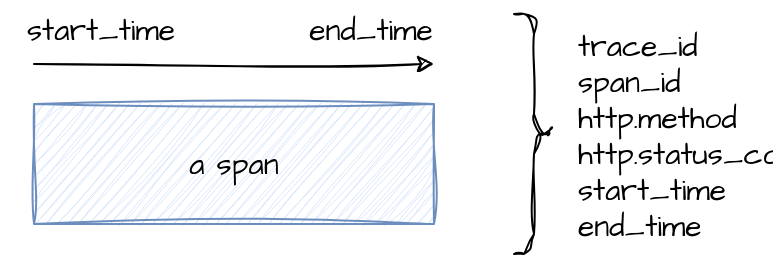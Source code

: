 <mxfile version="24.1.0" type="device" pages="6">
  <diagram name="span" id="Ga6IgDGVINsFQRJGC9r3">
    <mxGraphModel dx="1306" dy="894" grid="1" gridSize="10" guides="1" tooltips="1" connect="1" arrows="1" fold="1" page="1" pageScale="1" pageWidth="1169" pageHeight="827" math="0" shadow="0">
      <root>
        <mxCell id="0" />
        <mxCell id="1" parent="0" />
        <mxCell id="hw7TF9Y8_PQ_BQOeY4jf-1" value="a span" style="rounded=0;whiteSpace=wrap;html=1;sketch=1;hachureGap=4;jiggle=2;curveFitting=1;fontFamily=Architects Daughter;fontSource=https%3A%2F%2Ffonts.googleapis.com%2Fcss%3Ffamily%3DArchitects%2BDaughter;fillColor=#dae8fc;strokeColor=#6c8ebf;fontSize=15;" parent="1" vertex="1">
          <mxGeometry x="120" y="190" width="200" height="60" as="geometry" />
        </mxCell>
        <mxCell id="hw7TF9Y8_PQ_BQOeY4jf-4" value="" style="endArrow=classic;html=1;rounded=0;sketch=1;hachureGap=4;jiggle=2;curveFitting=1;fontFamily=Architects Daughter;fontSource=https%3A%2F%2Ffonts.googleapis.com%2Fcss%3Ffamily%3DArchitects%2BDaughter;" parent="1" edge="1">
          <mxGeometry width="50" height="50" relative="1" as="geometry">
            <mxPoint x="120" y="170" as="sourcePoint" />
            <mxPoint x="320" y="170" as="targetPoint" />
          </mxGeometry>
        </mxCell>
        <mxCell id="hw7TF9Y8_PQ_BQOeY4jf-5" value="start_time" style="text;html=1;align=center;verticalAlign=middle;resizable=0;points=[];autosize=1;strokeColor=none;fillColor=none;fontFamily=Architects Daughter;fontSource=https%3A%2F%2Ffonts.googleapis.com%2Fcss%3Ffamily%3DArchitects%2BDaughter;fontSize=15;" parent="1" vertex="1">
          <mxGeometry x="103" y="138" width="100" height="30" as="geometry" />
        </mxCell>
        <mxCell id="hw7TF9Y8_PQ_BQOeY4jf-6" value="end_time" style="text;html=1;align=center;verticalAlign=middle;resizable=0;points=[];autosize=1;strokeColor=none;fillColor=none;fontFamily=Architects Daughter;fontSource=https%3A%2F%2Ffonts.googleapis.com%2Fcss%3Ffamily%3DArchitects%2BDaughter;fontSize=15;" parent="1" vertex="1">
          <mxGeometry x="243" y="138" width="90" height="30" as="geometry" />
        </mxCell>
        <mxCell id="hw7TF9Y8_PQ_BQOeY4jf-7" value="" style="shape=curlyBracket;whiteSpace=wrap;html=1;rounded=1;flipH=1;labelPosition=right;verticalLabelPosition=middle;align=left;verticalAlign=middle;sketch=1;hachureGap=4;jiggle=2;curveFitting=1;fontFamily=Architects Daughter;fontSource=https%3A%2F%2Ffonts.googleapis.com%2Fcss%3Ffamily%3DArchitects%2BDaughter;" parent="1" vertex="1">
          <mxGeometry x="360" y="145" width="20" height="120" as="geometry" />
        </mxCell>
        <mxCell id="hw7TF9Y8_PQ_BQOeY4jf-8" value="trace_id&lt;br style=&quot;font-size: 15px;&quot;&gt;span_id&lt;div style=&quot;font-size: 15px;&quot;&gt;http.method&lt;/div&gt;&lt;div style=&quot;font-size: 15px;&quot;&gt;http.status_code&lt;/div&gt;&lt;div style=&quot;font-size: 15px;&quot;&gt;&lt;div style=&quot;font-size: 15px;&quot;&gt;start_time&lt;/div&gt;&lt;div style=&quot;font-size: 15px;&quot;&gt;end_time&lt;/div&gt;&lt;/div&gt;" style="text;html=1;align=left;verticalAlign=middle;whiteSpace=wrap;rounded=0;fontFamily=Architects Daughter;fontSource=https%3A%2F%2Ffonts.googleapis.com%2Fcss%3Ffamily%3DArchitects%2BDaughter;fontSize=15;" parent="1" vertex="1">
          <mxGeometry x="390" y="191" width="60" height="30" as="geometry" />
        </mxCell>
      </root>
    </mxGraphModel>
  </diagram>
  <diagram id="ZwS_8FhQH7xpPcqX-opn" name="trace">
    <mxGraphModel dx="1306" dy="894" grid="1" gridSize="10" guides="1" tooltips="1" connect="1" arrows="1" fold="1" page="1" pageScale="1" pageWidth="1169" pageHeight="827" math="0" shadow="0">
      <root>
        <mxCell id="0" />
        <mxCell id="1" parent="0" />
        <mxCell id="ZbaUQonnmmb15bWpgOyO-1" value="span a" style="rounded=0;whiteSpace=wrap;html=1;sketch=1;hachureGap=4;jiggle=2;curveFitting=1;fontFamily=Architects Daughter;fontSource=https%3A%2F%2Ffonts.googleapis.com%2Fcss%3Ffamily%3DArchitects%2BDaughter;fontSize=15;fillColor=#dae8fc;strokeColor=#6c8ebf;" parent="1" vertex="1">
          <mxGeometry x="80" y="354" width="120" height="60" as="geometry" />
        </mxCell>
        <mxCell id="ZbaUQonnmmb15bWpgOyO-2" value="span b" style="rounded=0;whiteSpace=wrap;html=1;sketch=1;hachureGap=4;jiggle=2;curveFitting=1;fontFamily=Architects Daughter;fontSource=https%3A%2F%2Ffonts.googleapis.com%2Fcss%3Ffamily%3DArchitects%2BDaughter;fontSize=15;fillColor=#d5e8d4;strokeColor=#82b366;" parent="1" vertex="1">
          <mxGeometry x="280" y="354" width="120" height="60" as="geometry" />
        </mxCell>
        <mxCell id="ZbaUQonnmmb15bWpgOyO-3" value="span c" style="rounded=0;whiteSpace=wrap;html=1;sketch=1;hachureGap=4;jiggle=2;curveFitting=1;fontFamily=Architects Daughter;fontSource=https%3A%2F%2Ffonts.googleapis.com%2Fcss%3Ffamily%3DArchitects%2BDaughter;fontSize=15;fillColor=#e1d5e7;strokeColor=#9673a6;" parent="1" vertex="1">
          <mxGeometry x="480" y="354" width="120" height="60" as="geometry" />
        </mxCell>
        <mxCell id="ZbaUQonnmmb15bWpgOyO-4" value="" style="endArrow=classic;html=1;rounded=0;sketch=1;hachureGap=4;jiggle=2;curveFitting=1;fontFamily=Architects Daughter;fontSource=https%3A%2F%2Ffonts.googleapis.com%2Fcss%3Ffamily%3DArchitects%2BDaughter;exitX=1;exitY=0.5;exitDx=0;exitDy=0;entryX=0;entryY=0.5;entryDx=0;entryDy=0;" parent="1" source="ZbaUQonnmmb15bWpgOyO-1" target="ZbaUQonnmmb15bWpgOyO-2" edge="1">
          <mxGeometry width="50" height="50" relative="1" as="geometry">
            <mxPoint x="560" y="700" as="sourcePoint" />
            <mxPoint x="610" y="650" as="targetPoint" />
          </mxGeometry>
        </mxCell>
        <mxCell id="ZbaUQonnmmb15bWpgOyO-7" value="" style="endArrow=classic;html=1;rounded=0;sketch=1;hachureGap=4;jiggle=2;curveFitting=1;fontFamily=Architects Daughter;fontSource=https%3A%2F%2Ffonts.googleapis.com%2Fcss%3Ffamily%3DArchitects%2BDaughter;" parent="1" source="ZbaUQonnmmb15bWpgOyO-2" target="ZbaUQonnmmb15bWpgOyO-3" edge="1">
          <mxGeometry width="50" height="50" relative="1" as="geometry">
            <mxPoint x="560" y="700" as="sourcePoint" />
            <mxPoint x="610" y="650" as="targetPoint" />
          </mxGeometry>
        </mxCell>
        <mxCell id="ZbaUQonnmmb15bWpgOyO-8" value="" style="verticalLabelPosition=bottom;shadow=0;dashed=0;align=center;html=1;verticalAlign=top;strokeWidth=1;shape=mxgraph.mockup.markup.curlyBrace;whiteSpace=wrap;strokeColor=#999999;sketch=1;hachureGap=4;jiggle=2;curveFitting=1;fontFamily=Architects Daughter;fontSource=https%3A%2F%2Ffonts.googleapis.com%2Fcss%3Ffamily%3DArchitects%2BDaughter;rotation=-180;" parent="1" vertex="1">
          <mxGeometry x="80" y="450" width="520" height="20" as="geometry" />
        </mxCell>
        <mxCell id="ZbaUQonnmmb15bWpgOyO-9" value="trace" style="text;html=1;align=center;verticalAlign=middle;whiteSpace=wrap;rounded=0;fontFamily=Architects Daughter;fontSource=https%3A%2F%2Ffonts.googleapis.com%2Fcss%3Ffamily%3DArchitects%2BDaughter;fontSize=15;" parent="1" vertex="1">
          <mxGeometry x="310" y="480" width="60" height="30" as="geometry" />
        </mxCell>
      </root>
    </mxGraphModel>
  </diagram>
  <diagram id="19ZS0WMnerk-6Z0OU4bN" name="data flow">
    <mxGraphModel dx="1306" dy="894" grid="1" gridSize="10" guides="1" tooltips="1" connect="1" arrows="1" fold="1" page="1" pageScale="1" pageWidth="1169" pageHeight="827" math="0" shadow="0">
      <root>
        <mxCell id="0" />
        <mxCell id="1" parent="0" />
        <mxCell id="ewcfsAAjShpQp1j_GlKa-2" value="" style="ellipse;whiteSpace=wrap;html=1;strokeWidth=2;fillWeight=2;hachureGap=8;fillColor=#99FF99;fillStyle=dots;sketch=1;jiggle=2;curveFitting=1;fontFamily=Architects Daughter;fontSource=https%3A%2F%2Ffonts.googleapis.com%2Fcss%3Ffamily%3DArchitects%2BDaughter;" parent="1" vertex="1">
          <mxGeometry x="120" y="290" width="120" height="60" as="geometry" />
        </mxCell>
        <mxCell id="ewcfsAAjShpQp1j_GlKa-4" value="Data Collection&lt;div style=&quot;font-size: 15px;&quot;&gt;OpenTelemetry&lt;/div&gt;" style="text;html=1;align=center;verticalAlign=middle;whiteSpace=wrap;rounded=0;fontFamily=Architects Daughter;fontSource=https%3A%2F%2Ffonts.googleapis.com%2Fcss%3Ffamily%3DArchitects%2BDaughter;fontSize=15;" parent="1" vertex="1">
          <mxGeometry x="110" y="370" width="140" height="30" as="geometry" />
        </mxCell>
        <mxCell id="ewcfsAAjShpQp1j_GlKa-5" value="" style="shape=datastore;whiteSpace=wrap;html=1;sketch=1;hachureGap=4;jiggle=2;curveFitting=1;fontFamily=Architects Daughter;fontSource=https%3A%2F%2Ffonts.googleapis.com%2Fcss%3Ffamily%3DArchitects%2BDaughter;fillColor=#ffe6cc;strokeColor=#d79b00;" parent="1" vertex="1">
          <mxGeometry x="520" y="280" width="130" height="80" as="geometry" />
        </mxCell>
        <mxCell id="ewcfsAAjShpQp1j_GlKa-6" value="Data Storage&lt;br style=&quot;font-size: 15px;&quot;&gt;eg S3, minio, ODF" style="text;html=1;align=center;verticalAlign=middle;whiteSpace=wrap;rounded=0;fontFamily=Architects Daughter;fontSource=https%3A%2F%2Ffonts.googleapis.com%2Fcss%3Ffamily%3DArchitects%2BDaughter;fontSize=15;" parent="1" vertex="1">
          <mxGeometry x="520" y="370" width="140" height="30" as="geometry" />
        </mxCell>
        <mxCell id="ewcfsAAjShpQp1j_GlKa-11" value="" style="verticalLabelPosition=bottom;verticalAlign=top;html=1;shape=mxgraph.flowchart.parallel_mode;pointerEvents=1;sketch=1;hachureGap=4;jiggle=2;curveFitting=1;fontFamily=Architects Daughter;fontSource=https%3A%2F%2Ffonts.googleapis.com%2Fcss%3Ffamily%3DArchitects%2BDaughter;fillColor=#9673A6;strokeColor=#9673A6;strokeWidth=2;" parent="1" vertex="1">
          <mxGeometry x="320" y="295" width="118.75" height="50" as="geometry" />
        </mxCell>
        <mxCell id="ewcfsAAjShpQp1j_GlKa-12" value="Data Delivery&lt;br style=&quot;font-size: 15px;&quot;&gt;Tempo" style="text;html=1;align=center;verticalAlign=middle;whiteSpace=wrap;rounded=0;fontFamily=Architects Daughter;fontSource=https%3A%2F%2Ffonts.googleapis.com%2Fcss%3Ffamily%3DArchitects%2BDaughter;fontSize=15;" parent="1" vertex="1">
          <mxGeometry x="310" y="370" width="140" height="30" as="geometry" />
        </mxCell>
        <mxCell id="ewcfsAAjShpQp1j_GlKa-13" value="" style="strokeWidth=1;shadow=0;dashed=0;align=center;html=1;shape=mxgraph.mockup.containers.window;align=left;verticalAlign=top;spacingLeft=8;strokeColor2=#008cff;strokeColor3=#c4c4c4;mainText=;fontSize=17;labelBackgroundColor=none;whiteSpace=wrap;sketch=1;hachureGap=4;jiggle=2;curveFitting=1;fontFamily=Architects Daughter;fontSource=https%3A%2F%2Ffonts.googleapis.com%2Fcss%3Ffamily%3DArchitects%2BDaughter;fillColor=#dae8fc;strokeColor=#6c8ebf;" parent="1" vertex="1">
          <mxGeometry x="730" y="260" width="157.14" height="100" as="geometry" />
        </mxCell>
        <mxCell id="ewcfsAAjShpQp1j_GlKa-14" value="Data Visualization&lt;div style=&quot;font-size: 15px;&quot;&gt;eg Jaeger Console, Grafana&lt;/div&gt;" style="text;html=1;align=center;verticalAlign=middle;whiteSpace=wrap;rounded=0;fontFamily=Architects Daughter;fontSource=https%3A%2F%2Ffonts.googleapis.com%2Fcss%3Ffamily%3DArchitects%2BDaughter;fontSize=15;" parent="1" vertex="1">
          <mxGeometry x="703.57" y="370" width="210" height="30" as="geometry" />
        </mxCell>
        <mxCell id="ewcfsAAjShpQp1j_GlKa-15" value="" style="endArrow=classic;html=1;rounded=0;sketch=1;hachureGap=4;jiggle=2;curveFitting=1;fontFamily=Architects Daughter;fontSource=https%3A%2F%2Ffonts.googleapis.com%2Fcss%3Ffamily%3DArchitects%2BDaughter;entryX=0;entryY=0.5;entryDx=0;entryDy=0;entryPerimeter=0;exitX=1;exitY=0.5;exitDx=0;exitDy=0;" parent="1" source="ewcfsAAjShpQp1j_GlKa-2" target="ewcfsAAjShpQp1j_GlKa-11" edge="1">
          <mxGeometry width="50" height="50" relative="1" as="geometry">
            <mxPoint x="250" y="320" as="sourcePoint" />
            <mxPoint x="610" y="430" as="targetPoint" />
          </mxGeometry>
        </mxCell>
        <mxCell id="ewcfsAAjShpQp1j_GlKa-16" value="" style="endArrow=classic;html=1;rounded=0;sketch=1;hachureGap=4;jiggle=2;curveFitting=1;fontFamily=Architects Daughter;fontSource=https%3A%2F%2Ffonts.googleapis.com%2Fcss%3Ffamily%3DArchitects%2BDaughter;exitX=1;exitY=0.5;exitDx=0;exitDy=0;exitPerimeter=0;entryX=0;entryY=0.5;entryDx=0;entryDy=0;" parent="1" source="ewcfsAAjShpQp1j_GlKa-11" target="ewcfsAAjShpQp1j_GlKa-5" edge="1">
          <mxGeometry width="50" height="50" relative="1" as="geometry">
            <mxPoint x="560" y="480" as="sourcePoint" />
            <mxPoint x="610" y="430" as="targetPoint" />
          </mxGeometry>
        </mxCell>
        <mxCell id="ewcfsAAjShpQp1j_GlKa-17" value="" style="endArrow=classic;html=1;rounded=0;sketch=1;hachureGap=4;jiggle=2;curveFitting=1;fontFamily=Architects Daughter;fontSource=https%3A%2F%2Ffonts.googleapis.com%2Fcss%3Ffamily%3DArchitects%2BDaughter;exitX=1;exitY=0.5;exitDx=0;exitDy=0;entryX=0.006;entryY=0.61;entryDx=0;entryDy=0;entryPerimeter=0;" parent="1" source="ewcfsAAjShpQp1j_GlKa-5" target="ewcfsAAjShpQp1j_GlKa-13" edge="1">
          <mxGeometry width="50" height="50" relative="1" as="geometry">
            <mxPoint x="560" y="480" as="sourcePoint" />
            <mxPoint x="610" y="430" as="targetPoint" />
          </mxGeometry>
        </mxCell>
      </root>
    </mxGraphModel>
  </diagram>
  <diagram id="1U9iUMcZOogS3D0eL_8u" name="apps">
    <mxGraphModel dx="1306" dy="894" grid="1" gridSize="10" guides="1" tooltips="1" connect="1" arrows="1" fold="1" page="1" pageScale="1" pageWidth="1169" pageHeight="827" math="0" shadow="0">
      <root>
        <mxCell id="0" />
        <mxCell id="1" parent="0" />
        <mxCell id="D13crs9vx_ULBkJ97qYz-1" value="&lt;b&gt;app-a&lt;/b&gt;&lt;br&gt;Java/Javalin" style="rounded=0;whiteSpace=wrap;html=1;sketch=1;hachureGap=4;jiggle=2;curveFitting=1;fontFamily=Architects Daughter;fontSource=https%3A%2F%2Ffonts.googleapis.com%2Fcss%3Ffamily%3DArchitects%2BDaughter;fontSize=15;fillColor=#dae8fc;strokeColor=#6c8ebf;" vertex="1" parent="1">
          <mxGeometry x="80" y="354" width="120" height="60" as="geometry" />
        </mxCell>
        <mxCell id="D13crs9vx_ULBkJ97qYz-2" value="&lt;b&gt;app-b&lt;/b&gt;&lt;br&gt;Java/Javalin" style="rounded=0;whiteSpace=wrap;html=1;sketch=1;hachureGap=4;jiggle=2;curveFitting=1;fontFamily=Architects Daughter;fontSource=https%3A%2F%2Ffonts.googleapis.com%2Fcss%3Ffamily%3DArchitects%2BDaughter;fontSize=15;fillColor=#d5e8d4;strokeColor=#82b366;" vertex="1" parent="1">
          <mxGeometry x="280" y="354" width="120" height="60" as="geometry" />
        </mxCell>
        <mxCell id="D13crs9vx_ULBkJ97qYz-3" value="&lt;b&gt;app-c&lt;/b&gt;&lt;br&gt;Java/Quarkus" style="rounded=0;whiteSpace=wrap;html=1;sketch=1;hachureGap=4;jiggle=2;curveFitting=1;fontFamily=Architects Daughter;fontSource=https%3A%2F%2Ffonts.googleapis.com%2Fcss%3Ffamily%3DArchitects%2BDaughter;fontSize=15;fillColor=#e1d5e7;strokeColor=#9673a6;" vertex="1" parent="1">
          <mxGeometry x="480" y="354" width="120" height="60" as="geometry" />
        </mxCell>
        <mxCell id="D13crs9vx_ULBkJ97qYz-4" value="" style="endArrow=classic;html=1;rounded=0;sketch=1;hachureGap=4;jiggle=2;curveFitting=1;fontFamily=Architects Daughter;fontSource=https%3A%2F%2Ffonts.googleapis.com%2Fcss%3Ffamily%3DArchitects%2BDaughter;exitX=1;exitY=0.5;exitDx=0;exitDy=0;entryX=0;entryY=0.5;entryDx=0;entryDy=0;" edge="1" parent="1" source="D13crs9vx_ULBkJ97qYz-1" target="D13crs9vx_ULBkJ97qYz-2">
          <mxGeometry width="50" height="50" relative="1" as="geometry">
            <mxPoint x="560" y="700" as="sourcePoint" />
            <mxPoint x="610" y="650" as="targetPoint" />
          </mxGeometry>
        </mxCell>
        <mxCell id="D13crs9vx_ULBkJ97qYz-5" value="" style="endArrow=classic;html=1;rounded=0;sketch=1;hachureGap=4;jiggle=2;curveFitting=1;fontFamily=Architects Daughter;fontSource=https%3A%2F%2Ffonts.googleapis.com%2Fcss%3Ffamily%3DArchitects%2BDaughter;" edge="1" parent="1" source="D13crs9vx_ULBkJ97qYz-2" target="D13crs9vx_ULBkJ97qYz-3">
          <mxGeometry width="50" height="50" relative="1" as="geometry">
            <mxPoint x="560" y="700" as="sourcePoint" />
            <mxPoint x="610" y="650" as="targetPoint" />
          </mxGeometry>
        </mxCell>
      </root>
    </mxGraphModel>
  </diagram>
  <diagram id="NV5C7zezyHk81Et0TfbI" name="tempo-grafana">
    <mxGraphModel dx="1306" dy="894" grid="1" gridSize="10" guides="1" tooltips="1" connect="1" arrows="1" fold="1" page="1" pageScale="1" pageWidth="1169" pageHeight="827" math="0" shadow="0">
      <root>
        <mxCell id="0" />
        <mxCell id="1" parent="0" />
        <mxCell id="iBm3ciJSpxjGNcxapLIO-1" value="&lt;b&gt;app-a&lt;/b&gt;&lt;br&gt;Java/Javalin" style="rounded=0;whiteSpace=wrap;html=1;sketch=1;hachureGap=4;jiggle=2;curveFitting=1;fontFamily=Architects Daughter;fontSource=https%3A%2F%2Ffonts.googleapis.com%2Fcss%3Ffamily%3DArchitects%2BDaughter;fontSize=15;fillColor=#dae8fc;strokeColor=#6c8ebf;" parent="1" vertex="1">
          <mxGeometry x="80" y="354" width="120" height="60" as="geometry" />
        </mxCell>
        <mxCell id="iBm3ciJSpxjGNcxapLIO-2" value="&lt;b&gt;app-b&lt;/b&gt;&lt;br&gt;Java/Javalin" style="rounded=0;whiteSpace=wrap;html=1;sketch=1;hachureGap=4;jiggle=2;curveFitting=1;fontFamily=Architects Daughter;fontSource=https%3A%2F%2Ffonts.googleapis.com%2Fcss%3Ffamily%3DArchitects%2BDaughter;fontSize=15;fillColor=#d5e8d4;strokeColor=#82b366;" parent="1" vertex="1">
          <mxGeometry x="280" y="354" width="120" height="60" as="geometry" />
        </mxCell>
        <mxCell id="iBm3ciJSpxjGNcxapLIO-3" value="&lt;b&gt;app-c&lt;/b&gt;&lt;br&gt;Java/Quarkus" style="rounded=0;whiteSpace=wrap;html=1;sketch=1;hachureGap=4;jiggle=2;curveFitting=1;fontFamily=Architects Daughter;fontSource=https%3A%2F%2Ffonts.googleapis.com%2Fcss%3Ffamily%3DArchitects%2BDaughter;fontSize=15;fillColor=#e1d5e7;strokeColor=#9673a6;" parent="1" vertex="1">
          <mxGeometry x="480" y="354" width="120" height="60" as="geometry" />
        </mxCell>
        <mxCell id="iBm3ciJSpxjGNcxapLIO-4" value="" style="endArrow=classic;html=1;rounded=0;sketch=1;hachureGap=4;jiggle=2;curveFitting=1;fontFamily=Architects Daughter;fontSource=https%3A%2F%2Ffonts.googleapis.com%2Fcss%3Ffamily%3DArchitects%2BDaughter;exitX=1;exitY=0.5;exitDx=0;exitDy=0;entryX=0;entryY=0.5;entryDx=0;entryDy=0;" parent="1" source="iBm3ciJSpxjGNcxapLIO-1" target="iBm3ciJSpxjGNcxapLIO-2" edge="1">
          <mxGeometry width="50" height="50" relative="1" as="geometry">
            <mxPoint x="560" y="700" as="sourcePoint" />
            <mxPoint x="610" y="650" as="targetPoint" />
          </mxGeometry>
        </mxCell>
        <mxCell id="iBm3ciJSpxjGNcxapLIO-5" value="" style="endArrow=classic;html=1;rounded=0;sketch=1;hachureGap=4;jiggle=2;curveFitting=1;fontFamily=Architects Daughter;fontSource=https%3A%2F%2Ffonts.googleapis.com%2Fcss%3Ffamily%3DArchitects%2BDaughter;" parent="1" source="iBm3ciJSpxjGNcxapLIO-2" target="iBm3ciJSpxjGNcxapLIO-3" edge="1">
          <mxGeometry width="50" height="50" relative="1" as="geometry">
            <mxPoint x="560" y="700" as="sourcePoint" />
            <mxPoint x="610" y="650" as="targetPoint" />
          </mxGeometry>
        </mxCell>
        <mxCell id="iBm3ciJSpxjGNcxapLIO-6" value="OpenTelemetry Collector" style="rounded=0;whiteSpace=wrap;html=1;sketch=1;hachureGap=4;jiggle=2;curveFitting=1;fontFamily=Architects Daughter;fontSource=https%3A%2F%2Ffonts.googleapis.com%2Fcss%3Ffamily%3DArchitects%2BDaughter;fontSize=15;fillColor=#fff2cc;strokeColor=#d6b656;" parent="1" vertex="1">
          <mxGeometry x="280" y="520" width="120" height="60" as="geometry" />
        </mxCell>
        <mxCell id="iBm3ciJSpxjGNcxapLIO-7" value="" style="endArrow=none;dashed=1;html=1;rounded=0;sketch=1;hachureGap=4;jiggle=2;curveFitting=1;fontFamily=Architects Daughter;fontSource=https%3A%2F%2Ffonts.googleapis.com%2Fcss%3Ffamily%3DArchitects%2BDaughter;entryX=0.5;entryY=1;entryDx=0;entryDy=0;exitX=0.25;exitY=0;exitDx=0;exitDy=0;startArrow=block;startFill=1;exitPerimeter=0;" parent="1" source="iBm3ciJSpxjGNcxapLIO-6" target="iBm3ciJSpxjGNcxapLIO-1" edge="1">
          <mxGeometry width="50" height="50" relative="1" as="geometry">
            <mxPoint x="560" y="480" as="sourcePoint" />
            <mxPoint x="610" y="430" as="targetPoint" />
          </mxGeometry>
        </mxCell>
        <mxCell id="iBm3ciJSpxjGNcxapLIO-12" value="Metrics" style="edgeLabel;html=1;align=center;verticalAlign=middle;resizable=0;points=[];sketch=1;hachureGap=4;jiggle=2;curveFitting=1;fontFamily=Architects Daughter;fontSource=https%3A%2F%2Ffonts.googleapis.com%2Fcss%3Ffamily%3DArchitects%2BDaughter;" parent="iBm3ciJSpxjGNcxapLIO-7" vertex="1" connectable="0">
          <mxGeometry x="0.026" relative="1" as="geometry">
            <mxPoint as="offset" />
          </mxGeometry>
        </mxCell>
        <mxCell id="iBm3ciJSpxjGNcxapLIO-8" value="" style="endArrow=none;dashed=1;html=1;rounded=0;sketch=1;hachureGap=4;jiggle=2;curveFitting=1;fontFamily=Architects Daughter;fontSource=https%3A%2F%2Ffonts.googleapis.com%2Fcss%3Ffamily%3DArchitects%2BDaughter;entryX=0.5;entryY=1;entryDx=0;entryDy=0;exitX=0.5;exitY=0;exitDx=0;exitDy=0;startArrow=block;startFill=1;" parent="1" source="iBm3ciJSpxjGNcxapLIO-6" target="iBm3ciJSpxjGNcxapLIO-2" edge="1">
          <mxGeometry width="50" height="50" relative="1" as="geometry">
            <mxPoint x="350" y="560" as="sourcePoint" />
            <mxPoint x="150" y="424" as="targetPoint" />
          </mxGeometry>
        </mxCell>
        <mxCell id="iBm3ciJSpxjGNcxapLIO-10" value="Metrics" style="edgeLabel;html=1;align=center;verticalAlign=middle;resizable=0;points=[];sketch=1;hachureGap=4;jiggle=2;curveFitting=1;fontFamily=Architects Daughter;fontSource=https%3A%2F%2Ffonts.googleapis.com%2Fcss%3Ffamily%3DArchitects%2BDaughter;" parent="iBm3ciJSpxjGNcxapLIO-8" vertex="1" connectable="0">
          <mxGeometry x="0.059" relative="1" as="geometry">
            <mxPoint as="offset" />
          </mxGeometry>
        </mxCell>
        <mxCell id="iBm3ciJSpxjGNcxapLIO-9" value="" style="endArrow=none;dashed=1;html=1;rounded=0;sketch=1;hachureGap=4;jiggle=2;curveFitting=1;fontFamily=Architects Daughter;fontSource=https%3A%2F%2Ffonts.googleapis.com%2Fcss%3Ffamily%3DArchitects%2BDaughter;entryX=0.5;entryY=1;entryDx=0;entryDy=0;exitX=0.817;exitY=0;exitDx=0;exitDy=0;startArrow=block;startFill=1;exitPerimeter=0;" parent="1" source="iBm3ciJSpxjGNcxapLIO-6" target="iBm3ciJSpxjGNcxapLIO-3" edge="1">
          <mxGeometry width="50" height="50" relative="1" as="geometry">
            <mxPoint x="360" y="570" as="sourcePoint" />
            <mxPoint x="160" y="434" as="targetPoint" />
          </mxGeometry>
        </mxCell>
        <mxCell id="iBm3ciJSpxjGNcxapLIO-11" value="Metrics" style="edgeLabel;html=1;align=center;verticalAlign=middle;resizable=0;points=[];sketch=1;hachureGap=4;jiggle=2;curveFitting=1;fontFamily=Architects Daughter;fontSource=https%3A%2F%2Ffonts.googleapis.com%2Fcss%3Ffamily%3DArchitects%2BDaughter;" parent="iBm3ciJSpxjGNcxapLIO-9" vertex="1" connectable="0">
          <mxGeometry x="0.113" y="2" relative="1" as="geometry">
            <mxPoint as="offset" />
          </mxGeometry>
        </mxCell>
        <mxCell id="iBm3ciJSpxjGNcxapLIO-13" value="Tempo" style="rounded=0;whiteSpace=wrap;html=1;sketch=1;hachureGap=4;jiggle=2;curveFitting=1;fontFamily=Architects Daughter;fontSource=https%3A%2F%2Ffonts.googleapis.com%2Fcss%3Ffamily%3DArchitects%2BDaughter;fontSize=15;fillColor=#fff2cc;strokeColor=#d6b656;" parent="1" vertex="1">
          <mxGeometry x="280" y="650" width="120" height="60" as="geometry" />
        </mxCell>
        <mxCell id="iBm3ciJSpxjGNcxapLIO-14" value="" style="endArrow=none;dashed=1;html=1;rounded=0;sketch=1;hachureGap=4;jiggle=2;curveFitting=1;fontFamily=Architects Daughter;fontSource=https%3A%2F%2Ffonts.googleapis.com%2Fcss%3Ffamily%3DArchitects%2BDaughter;entryX=0.5;entryY=1;entryDx=0;entryDy=0;exitX=0.5;exitY=0;exitDx=0;exitDy=0;startArrow=block;startFill=1;" parent="1" source="iBm3ciJSpxjGNcxapLIO-13" target="iBm3ciJSpxjGNcxapLIO-6" edge="1">
          <mxGeometry width="50" height="50" relative="1" as="geometry">
            <mxPoint x="350" y="560" as="sourcePoint" />
            <mxPoint x="350" y="424" as="targetPoint" />
          </mxGeometry>
        </mxCell>
        <mxCell id="iBm3ciJSpxjGNcxapLIO-17" value="Grafana UI" style="rounded=0;whiteSpace=wrap;html=1;sketch=1;hachureGap=4;jiggle=2;curveFitting=1;fontFamily=Architects Daughter;fontSource=https%3A%2F%2Ffonts.googleapis.com%2Fcss%3Ffamily%3DArchitects%2BDaughter;fontSize=15;fillColor=#fff2cc;strokeColor=#d6b656;" parent="1" vertex="1">
          <mxGeometry x="465" y="650" width="120" height="60" as="geometry" />
        </mxCell>
        <mxCell id="iBm3ciJSpxjGNcxapLIO-18" value="" style="endArrow=none;dashed=1;html=1;rounded=0;sketch=1;hachureGap=4;jiggle=2;curveFitting=1;fontFamily=Architects Daughter;fontSource=https%3A%2F%2Ffonts.googleapis.com%2Fcss%3Ffamily%3DArchitects%2BDaughter;entryX=1;entryY=0.5;entryDx=0;entryDy=0;exitX=0;exitY=0.5;exitDx=0;exitDy=0;startArrow=none;startFill=0;" parent="1" source="iBm3ciJSpxjGNcxapLIO-17" target="iBm3ciJSpxjGNcxapLIO-13" edge="1">
          <mxGeometry width="50" height="50" relative="1" as="geometry">
            <mxPoint x="350" y="690" as="sourcePoint" />
            <mxPoint x="350" y="630" as="targetPoint" />
          </mxGeometry>
        </mxCell>
        <mxCell id="-qdocuzypgTFFGVn0P_c-1" value="OpenTelemetry Instrumentation" style="shape=callout;whiteSpace=wrap;html=1;perimeter=calloutPerimeter;sketch=1;hachureGap=4;jiggle=2;curveFitting=1;fontFamily=Architects Daughter;fontSource=https%3A%2F%2Ffonts.googleapis.com%2Fcss%3Ffamily%3DArchitects%2BDaughter;" parent="1" vertex="1">
          <mxGeometry x="110" y="260" width="120" height="80" as="geometry" />
        </mxCell>
        <mxCell id="-qdocuzypgTFFGVn0P_c-2" value="OpenTelemetry Instrumentation" style="shape=callout;whiteSpace=wrap;html=1;perimeter=calloutPerimeter;sketch=1;hachureGap=4;jiggle=2;curveFitting=1;fontFamily=Architects Daughter;fontSource=https%3A%2F%2Ffonts.googleapis.com%2Fcss%3Ffamily%3DArchitects%2BDaughter;" parent="1" vertex="1">
          <mxGeometry x="310" y="260" width="120" height="80" as="geometry" />
        </mxCell>
        <mxCell id="-qdocuzypgTFFGVn0P_c-3" value="OpenTelemetry Quarkus Library" style="shape=callout;whiteSpace=wrap;html=1;perimeter=calloutPerimeter;sketch=1;hachureGap=4;jiggle=2;curveFitting=1;fontFamily=Architects Daughter;fontSource=https%3A%2F%2Ffonts.googleapis.com%2Fcss%3Ffamily%3DArchitects%2BDaughter;" parent="1" vertex="1">
          <mxGeometry x="510" y="260" width="120" height="80" as="geometry" />
        </mxCell>
        <mxCell id="JD8U5WTMmKhy10d7ja78-6" value=" OpenShift Cluster " style="swimlane;startSize=0;sketch=1;hachureGap=4;jiggle=2;curveFitting=1;fontFamily=Architects Daughter;fontSource=https%3A%2F%2Ffonts.googleapis.com%2Fcss%3Ffamily%3DArchitects%2BDaughter;labelBackgroundColor=default;fontSize=15;" vertex="1" parent="1">
          <mxGeometry x="30" y="220" width="640" height="380" as="geometry" />
        </mxCell>
        <mxCell id="JD8U5WTMmKhy10d7ja78-7" value="" style="image;aspect=fixed;html=1;points=[];align=center;fontSize=12;image=img/lib/azure2/containers/Azure_Red_Hat_OpenShift.svg;sketch=1;hachureGap=4;jiggle=2;curveFitting=1;fontFamily=Architects Daughter;fontSource=https%3A%2F%2Ffonts.googleapis.com%2Fcss%3Ffamily%3DArchitects%2BDaughter;" vertex="1" parent="JD8U5WTMmKhy10d7ja78-6">
          <mxGeometry x="11" y="10" width="40" height="40" as="geometry" />
        </mxCell>
        <mxCell id="JD8U5WTMmKhy10d7ja78-8" value="Grafana Cloud" style="swimlane;startSize=0;sketch=1;hachureGap=4;jiggle=2;curveFitting=1;fontFamily=Architects Daughter;fontSource=https%3A%2F%2Ffonts.googleapis.com%2Fcss%3Ffamily%3DArchitects%2BDaughter;labelBackgroundColor=default;fontSize=15;" vertex="1" parent="1">
          <mxGeometry x="30" y="620" width="640" height="110" as="geometry" />
        </mxCell>
        <mxCell id="JD8U5WTMmKhy10d7ja78-10" value="" style="sketch=0;points=[[0,0,0],[0.25,0,0],[0.5,0,0],[0.75,0,0],[1,0,0],[0,1,0],[0.25,1,0],[0.5,1,0],[0.75,1,0],[1,1,0],[0,0.25,0],[0,0.5,0],[0,0.75,0],[1,0.25,0],[1,0.5,0],[1,0.75,0]];points=[[0,0,0],[0.25,0,0],[0.5,0,0],[0.75,0,0],[1,0,0],[0,1,0],[0.25,1,0],[0.5,1,0],[0.75,1,0],[1,1,0],[0,0.25,0],[0,0.5,0],[0,0.75,0],[1,0.25,0],[1,0.5,0],[1,0.75,0]];outlineConnect=0;fontColor=#232F3E;fillColor=#E7157B;strokeColor=#ffffff;dashed=0;verticalLabelPosition=bottom;verticalAlign=top;align=center;html=1;fontSize=12;fontStyle=0;aspect=fixed;shape=mxgraph.aws4.resourceIcon;resIcon=mxgraph.aws4.managed_service_for_grafana;hachureGap=4;jiggle=2;curveFitting=1;fontFamily=Architects Daughter;fontSource=https%3A%2F%2Ffonts.googleapis.com%2Fcss%3Ffamily%3DArchitects%2BDaughter;" vertex="1" parent="JD8U5WTMmKhy10d7ja78-8">
          <mxGeometry x="11" y="10" width="40" height="40" as="geometry" />
        </mxCell>
      </root>
    </mxGraphModel>
  </diagram>
  <diagram name="tempo-jaeger" id="I5sil667HPHGwQt-xJle">
    <mxGraphModel dx="1306" dy="894" grid="1" gridSize="10" guides="1" tooltips="1" connect="1" arrows="1" fold="1" page="1" pageScale="1" pageWidth="1169" pageHeight="827" math="0" shadow="0">
      <root>
        <mxCell id="7CTmVkpAiIKgPCdikyf2-0" />
        <mxCell id="7CTmVkpAiIKgPCdikyf2-1" parent="7CTmVkpAiIKgPCdikyf2-0" />
        <mxCell id="7CTmVkpAiIKgPCdikyf2-2" value="&lt;b&gt;app-a&lt;/b&gt;&lt;br&gt;Java/Javalin" style="rounded=0;whiteSpace=wrap;html=1;sketch=1;hachureGap=4;jiggle=2;curveFitting=1;fontFamily=Architects Daughter;fontSource=https%3A%2F%2Ffonts.googleapis.com%2Fcss%3Ffamily%3DArchitects%2BDaughter;fontSize=15;fillColor=#dae8fc;strokeColor=#6c8ebf;" parent="7CTmVkpAiIKgPCdikyf2-1" vertex="1">
          <mxGeometry x="80" y="354" width="120" height="60" as="geometry" />
        </mxCell>
        <mxCell id="7CTmVkpAiIKgPCdikyf2-3" value="&lt;b&gt;app-b&lt;/b&gt;&lt;br&gt;Java/Javalin" style="rounded=0;whiteSpace=wrap;html=1;sketch=1;hachureGap=4;jiggle=2;curveFitting=1;fontFamily=Architects Daughter;fontSource=https%3A%2F%2Ffonts.googleapis.com%2Fcss%3Ffamily%3DArchitects%2BDaughter;fontSize=15;fillColor=#d5e8d4;strokeColor=#82b366;" parent="7CTmVkpAiIKgPCdikyf2-1" vertex="1">
          <mxGeometry x="280" y="354" width="120" height="60" as="geometry" />
        </mxCell>
        <mxCell id="7CTmVkpAiIKgPCdikyf2-4" value="&lt;b&gt;app-c&lt;/b&gt;&lt;br&gt;Java/Quarkus" style="rounded=0;whiteSpace=wrap;html=1;sketch=1;hachureGap=4;jiggle=2;curveFitting=1;fontFamily=Architects Daughter;fontSource=https%3A%2F%2Ffonts.googleapis.com%2Fcss%3Ffamily%3DArchitects%2BDaughter;fontSize=15;fillColor=#e1d5e7;strokeColor=#9673a6;" parent="7CTmVkpAiIKgPCdikyf2-1" vertex="1">
          <mxGeometry x="480" y="354" width="120" height="60" as="geometry" />
        </mxCell>
        <mxCell id="7CTmVkpAiIKgPCdikyf2-5" value="" style="endArrow=classic;html=1;rounded=0;sketch=1;hachureGap=4;jiggle=2;curveFitting=1;fontFamily=Architects Daughter;fontSource=https%3A%2F%2Ffonts.googleapis.com%2Fcss%3Ffamily%3DArchitects%2BDaughter;exitX=1;exitY=0.5;exitDx=0;exitDy=0;entryX=0;entryY=0.5;entryDx=0;entryDy=0;" parent="7CTmVkpAiIKgPCdikyf2-1" source="7CTmVkpAiIKgPCdikyf2-2" target="7CTmVkpAiIKgPCdikyf2-3" edge="1">
          <mxGeometry width="50" height="50" relative="1" as="geometry">
            <mxPoint x="560" y="700" as="sourcePoint" />
            <mxPoint x="610" y="650" as="targetPoint" />
          </mxGeometry>
        </mxCell>
        <mxCell id="7CTmVkpAiIKgPCdikyf2-6" value="" style="endArrow=classic;html=1;rounded=0;sketch=1;hachureGap=4;jiggle=2;curveFitting=1;fontFamily=Architects Daughter;fontSource=https%3A%2F%2Ffonts.googleapis.com%2Fcss%3Ffamily%3DArchitects%2BDaughter;" parent="7CTmVkpAiIKgPCdikyf2-1" source="7CTmVkpAiIKgPCdikyf2-3" target="7CTmVkpAiIKgPCdikyf2-4" edge="1">
          <mxGeometry width="50" height="50" relative="1" as="geometry">
            <mxPoint x="560" y="700" as="sourcePoint" />
            <mxPoint x="610" y="650" as="targetPoint" />
          </mxGeometry>
        </mxCell>
        <mxCell id="7CTmVkpAiIKgPCdikyf2-7" value="OpenTelemetry Collector" style="rounded=0;whiteSpace=wrap;html=1;sketch=1;hachureGap=4;jiggle=2;curveFitting=1;fontFamily=Architects Daughter;fontSource=https%3A%2F%2Ffonts.googleapis.com%2Fcss%3Ffamily%3DArchitects%2BDaughter;fontSize=15;fillColor=#fff2cc;strokeColor=#d6b656;" parent="7CTmVkpAiIKgPCdikyf2-1" vertex="1">
          <mxGeometry x="280" y="520" width="120" height="60" as="geometry" />
        </mxCell>
        <mxCell id="7CTmVkpAiIKgPCdikyf2-8" value="" style="endArrow=none;dashed=1;html=1;rounded=0;sketch=1;hachureGap=4;jiggle=2;curveFitting=1;fontFamily=Architects Daughter;fontSource=https%3A%2F%2Ffonts.googleapis.com%2Fcss%3Ffamily%3DArchitects%2BDaughter;entryX=0.5;entryY=1;entryDx=0;entryDy=0;exitX=0.25;exitY=0;exitDx=0;exitDy=0;startArrow=block;startFill=1;exitPerimeter=0;" parent="7CTmVkpAiIKgPCdikyf2-1" source="7CTmVkpAiIKgPCdikyf2-7" target="7CTmVkpAiIKgPCdikyf2-2" edge="1">
          <mxGeometry width="50" height="50" relative="1" as="geometry">
            <mxPoint x="560" y="480" as="sourcePoint" />
            <mxPoint x="610" y="430" as="targetPoint" />
          </mxGeometry>
        </mxCell>
        <mxCell id="7CTmVkpAiIKgPCdikyf2-9" value="Metrics" style="edgeLabel;html=1;align=center;verticalAlign=middle;resizable=0;points=[];sketch=1;hachureGap=4;jiggle=2;curveFitting=1;fontFamily=Architects Daughter;fontSource=https%3A%2F%2Ffonts.googleapis.com%2Fcss%3Ffamily%3DArchitects%2BDaughter;" parent="7CTmVkpAiIKgPCdikyf2-8" vertex="1" connectable="0">
          <mxGeometry x="0.026" relative="1" as="geometry">
            <mxPoint as="offset" />
          </mxGeometry>
        </mxCell>
        <mxCell id="7CTmVkpAiIKgPCdikyf2-10" value="" style="endArrow=none;dashed=1;html=1;rounded=0;sketch=1;hachureGap=4;jiggle=2;curveFitting=1;fontFamily=Architects Daughter;fontSource=https%3A%2F%2Ffonts.googleapis.com%2Fcss%3Ffamily%3DArchitects%2BDaughter;entryX=0.5;entryY=1;entryDx=0;entryDy=0;exitX=0.5;exitY=0;exitDx=0;exitDy=0;startArrow=block;startFill=1;" parent="7CTmVkpAiIKgPCdikyf2-1" source="7CTmVkpAiIKgPCdikyf2-7" target="7CTmVkpAiIKgPCdikyf2-3" edge="1">
          <mxGeometry width="50" height="50" relative="1" as="geometry">
            <mxPoint x="350" y="560" as="sourcePoint" />
            <mxPoint x="150" y="424" as="targetPoint" />
          </mxGeometry>
        </mxCell>
        <mxCell id="7CTmVkpAiIKgPCdikyf2-11" value="Metrics" style="edgeLabel;html=1;align=center;verticalAlign=middle;resizable=0;points=[];sketch=1;hachureGap=4;jiggle=2;curveFitting=1;fontFamily=Architects Daughter;fontSource=https%3A%2F%2Ffonts.googleapis.com%2Fcss%3Ffamily%3DArchitects%2BDaughter;" parent="7CTmVkpAiIKgPCdikyf2-10" vertex="1" connectable="0">
          <mxGeometry x="0.059" relative="1" as="geometry">
            <mxPoint as="offset" />
          </mxGeometry>
        </mxCell>
        <mxCell id="7CTmVkpAiIKgPCdikyf2-12" value="" style="endArrow=none;dashed=1;html=1;rounded=0;sketch=1;hachureGap=4;jiggle=2;curveFitting=1;fontFamily=Architects Daughter;fontSource=https%3A%2F%2Ffonts.googleapis.com%2Fcss%3Ffamily%3DArchitects%2BDaughter;entryX=0.5;entryY=1;entryDx=0;entryDy=0;exitX=0.817;exitY=0;exitDx=0;exitDy=0;startArrow=block;startFill=1;exitPerimeter=0;" parent="7CTmVkpAiIKgPCdikyf2-1" source="7CTmVkpAiIKgPCdikyf2-7" target="7CTmVkpAiIKgPCdikyf2-4" edge="1">
          <mxGeometry width="50" height="50" relative="1" as="geometry">
            <mxPoint x="360" y="570" as="sourcePoint" />
            <mxPoint x="160" y="434" as="targetPoint" />
          </mxGeometry>
        </mxCell>
        <mxCell id="7CTmVkpAiIKgPCdikyf2-13" value="Metrics" style="edgeLabel;html=1;align=center;verticalAlign=middle;resizable=0;points=[];sketch=1;hachureGap=4;jiggle=2;curveFitting=1;fontFamily=Architects Daughter;fontSource=https%3A%2F%2Ffonts.googleapis.com%2Fcss%3Ffamily%3DArchitects%2BDaughter;" parent="7CTmVkpAiIKgPCdikyf2-12" vertex="1" connectable="0">
          <mxGeometry x="0.113" y="2" relative="1" as="geometry">
            <mxPoint as="offset" />
          </mxGeometry>
        </mxCell>
        <mxCell id="7CTmVkpAiIKgPCdikyf2-14" value="Tempo" style="rounded=0;whiteSpace=wrap;html=1;sketch=1;hachureGap=4;jiggle=2;curveFitting=1;fontFamily=Architects Daughter;fontSource=https%3A%2F%2Ffonts.googleapis.com%2Fcss%3Ffamily%3DArchitects%2BDaughter;fontSize=15;fillColor=#fff2cc;strokeColor=#d6b656;" parent="7CTmVkpAiIKgPCdikyf2-1" vertex="1">
          <mxGeometry x="280" y="630" width="120" height="60" as="geometry" />
        </mxCell>
        <mxCell id="7CTmVkpAiIKgPCdikyf2-15" value="" style="endArrow=none;dashed=1;html=1;rounded=0;sketch=1;hachureGap=4;jiggle=2;curveFitting=1;fontFamily=Architects Daughter;fontSource=https%3A%2F%2Ffonts.googleapis.com%2Fcss%3Ffamily%3DArchitects%2BDaughter;entryX=0.5;entryY=1;entryDx=0;entryDy=0;exitX=0.5;exitY=0;exitDx=0;exitDy=0;startArrow=block;startFill=1;" parent="7CTmVkpAiIKgPCdikyf2-1" source="7CTmVkpAiIKgPCdikyf2-14" target="7CTmVkpAiIKgPCdikyf2-7" edge="1">
          <mxGeometry width="50" height="50" relative="1" as="geometry">
            <mxPoint x="350" y="560" as="sourcePoint" />
            <mxPoint x="350" y="424" as="targetPoint" />
          </mxGeometry>
        </mxCell>
        <mxCell id="7CTmVkpAiIKgPCdikyf2-16" value="Jaeger UI" style="rounded=0;whiteSpace=wrap;html=1;sketch=1;hachureGap=4;jiggle=2;curveFitting=1;fontFamily=Architects Daughter;fontSource=https%3A%2F%2Ffonts.googleapis.com%2Fcss%3Ffamily%3DArchitects%2BDaughter;fontSize=15;fillColor=#fff2cc;strokeColor=#d6b656;" parent="7CTmVkpAiIKgPCdikyf2-1" vertex="1">
          <mxGeometry x="465" y="630" width="120" height="60" as="geometry" />
        </mxCell>
        <mxCell id="7CTmVkpAiIKgPCdikyf2-17" value="" style="endArrow=none;dashed=1;html=1;rounded=0;sketch=1;hachureGap=4;jiggle=2;curveFitting=1;fontFamily=Architects Daughter;fontSource=https%3A%2F%2Ffonts.googleapis.com%2Fcss%3Ffamily%3DArchitects%2BDaughter;entryX=1;entryY=0.5;entryDx=0;entryDy=0;exitX=0;exitY=0.5;exitDx=0;exitDy=0;startArrow=none;startFill=0;" parent="7CTmVkpAiIKgPCdikyf2-1" source="7CTmVkpAiIKgPCdikyf2-16" target="7CTmVkpAiIKgPCdikyf2-14" edge="1">
          <mxGeometry width="50" height="50" relative="1" as="geometry">
            <mxPoint x="350" y="680" as="sourcePoint" />
            <mxPoint x="350" y="620" as="targetPoint" />
          </mxGeometry>
        </mxCell>
        <mxCell id="7CTmVkpAiIKgPCdikyf2-18" value="OpenTelemetry Instrumentation" style="shape=callout;whiteSpace=wrap;html=1;perimeter=calloutPerimeter;sketch=1;hachureGap=4;jiggle=2;curveFitting=1;fontFamily=Architects Daughter;fontSource=https%3A%2F%2Ffonts.googleapis.com%2Fcss%3Ffamily%3DArchitects%2BDaughter;" parent="7CTmVkpAiIKgPCdikyf2-1" vertex="1">
          <mxGeometry x="110" y="260" width="120" height="80" as="geometry" />
        </mxCell>
        <mxCell id="7CTmVkpAiIKgPCdikyf2-19" value="OpenTelemetry Instrumentation" style="shape=callout;whiteSpace=wrap;html=1;perimeter=calloutPerimeter;sketch=1;hachureGap=4;jiggle=2;curveFitting=1;fontFamily=Architects Daughter;fontSource=https%3A%2F%2Ffonts.googleapis.com%2Fcss%3Ffamily%3DArchitects%2BDaughter;" parent="7CTmVkpAiIKgPCdikyf2-1" vertex="1">
          <mxGeometry x="310" y="260" width="120" height="80" as="geometry" />
        </mxCell>
        <mxCell id="7CTmVkpAiIKgPCdikyf2-20" value="OpenTelemetry Quarkus Library" style="shape=callout;whiteSpace=wrap;html=1;perimeter=calloutPerimeter;sketch=1;hachureGap=4;jiggle=2;curveFitting=1;fontFamily=Architects Daughter;fontSource=https%3A%2F%2Ffonts.googleapis.com%2Fcss%3Ffamily%3DArchitects%2BDaughter;" parent="7CTmVkpAiIKgPCdikyf2-1" vertex="1">
          <mxGeometry x="510" y="260" width="120" height="80" as="geometry" />
        </mxCell>
        <mxCell id="6yeClR_kI1VDgatjpUX5-0" value=" OpenShift Cluster " style="swimlane;startSize=0;sketch=1;hachureGap=4;jiggle=2;curveFitting=1;fontFamily=Architects Daughter;fontSource=https%3A%2F%2Ffonts.googleapis.com%2Fcss%3Ffamily%3DArchitects%2BDaughter;labelBackgroundColor=default;fontSize=15;" vertex="1" parent="7CTmVkpAiIKgPCdikyf2-1">
          <mxGeometry x="30" y="220" width="640" height="510" as="geometry" />
        </mxCell>
        <mxCell id="6yeClR_kI1VDgatjpUX5-1" value="" style="image;aspect=fixed;html=1;points=[];align=center;fontSize=12;image=img/lib/azure2/containers/Azure_Red_Hat_OpenShift.svg;sketch=1;hachureGap=4;jiggle=2;curveFitting=1;fontFamily=Architects Daughter;fontSource=https%3A%2F%2Ffonts.googleapis.com%2Fcss%3Ffamily%3DArchitects%2BDaughter;" vertex="1" parent="6yeClR_kI1VDgatjpUX5-0">
          <mxGeometry x="11" y="10" width="40" height="40" as="geometry" />
        </mxCell>
        <mxCell id="6yeClR_kI1VDgatjpUX5-4" value="&lt;font style=&quot;font-size: 15px;&quot;&gt;MinIO Object Store&lt;/font&gt;" style="sketch=0;outlineConnect=0;fontColor=#232F3E;gradientColor=none;strokeColor=#232F3E;fillColor=#ffffff;dashed=0;verticalLabelPosition=bottom;verticalAlign=top;align=center;html=1;fontSize=12;fontStyle=0;aspect=fixed;shape=mxgraph.aws4.resourceIcon;resIcon=mxgraph.aws4.bucket_with_objects;hachureGap=4;jiggle=2;curveFitting=1;fontFamily=Architects Daughter;fontSource=https%3A%2F%2Ffonts.googleapis.com%2Fcss%3Ffamily%3DArchitects%2BDaughter;" vertex="1" parent="6yeClR_kI1VDgatjpUX5-0">
          <mxGeometry x="130" y="410" width="60" height="60" as="geometry" />
        </mxCell>
        <mxCell id="6yeClR_kI1VDgatjpUX5-7" value="" style="endArrow=classic;html=1;rounded=0;sketch=1;hachureGap=4;jiggle=2;curveFitting=1;fontFamily=Architects Daughter;fontSource=https%3A%2F%2Ffonts.googleapis.com%2Fcss%3Ffamily%3DArchitects%2BDaughter;exitX=0;exitY=0.5;exitDx=0;exitDy=0;" edge="1" parent="7CTmVkpAiIKgPCdikyf2-1" source="7CTmVkpAiIKgPCdikyf2-14" target="6yeClR_kI1VDgatjpUX5-4">
          <mxGeometry width="50" height="50" relative="1" as="geometry">
            <mxPoint x="560" y="480" as="sourcePoint" />
            <mxPoint x="610" y="430" as="targetPoint" />
          </mxGeometry>
        </mxCell>
      </root>
    </mxGraphModel>
  </diagram>
</mxfile>
